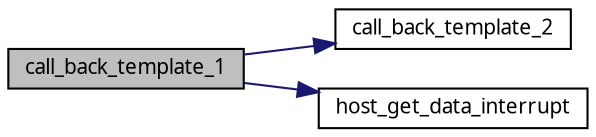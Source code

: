 digraph G
{
  edge [fontname="FreeSans.ttf",fontsize=10,labelfontname="FreeSans.ttf",labelfontsize=10];
  node [fontname="FreeSans.ttf",fontsize=10,shape=record];
  rankdir=LR;
  Node1 [label="call_back_template_1",height=0.2,width=0.4,color="black", fillcolor="grey75", style="filled" fontcolor="black"];
  Node1 -> Node2 [color="midnightblue",fontsize=10,style="solid",fontname="FreeSans.ttf"];
  Node2 [label="call_back_template_2",height=0.2,width=0.4,color="black", fillcolor="white", style="filled",URL="$a00027.html#e39072ce1f7f09dc662a18e72af0999b"];
  Node1 -> Node3 [color="midnightblue",fontsize=10,style="solid",fontname="FreeSans.ttf"];
  Node3 [label="host_get_data_interrupt",height=0.2,width=0.4,color="black", fillcolor="white", style="filled",URL="$a00098.html#g3f62f843166e744b19e35c6f879f3c5d"];
}
